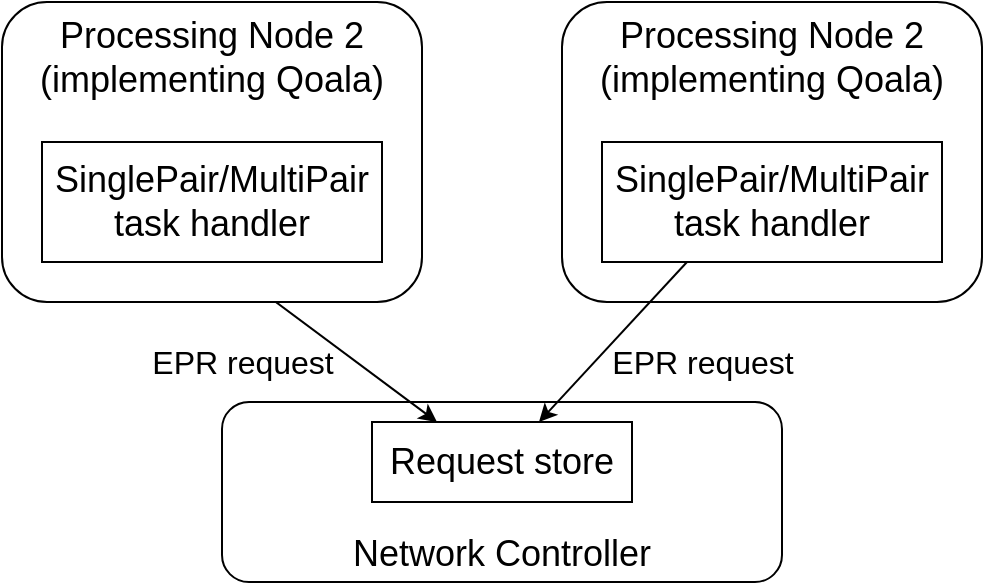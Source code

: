 <mxfile version="22.1.3" type="embed">
    <diagram id="p_pJn7svEYxFl72tqzCv" name="Page-1">
        <mxGraphModel dx="953" dy="335" grid="1" gridSize="10" guides="1" tooltips="1" connect="1" arrows="1" fold="1" page="1" pageScale="1" pageWidth="850" pageHeight="1100" math="0" shadow="0">
            <root>
                <mxCell id="0"/>
                <mxCell id="1" parent="0"/>
                <mxCell id="2" value="Network Controller" style="rounded=1;whiteSpace=wrap;html=1;verticalAlign=bottom;fontSize=18;" parent="1" vertex="1">
                    <mxGeometry x="340" y="360" width="280" height="90" as="geometry"/>
                </mxCell>
                <mxCell id="7" value="EPR request" style="edgeStyle=none;html=1;exitX=0.75;exitY=1;exitDx=0;exitDy=0;entryX=0.25;entryY=0;entryDx=0;entryDy=0;fontSize=16;labelBackgroundColor=none;" parent="1" target="25" edge="1">
                    <mxGeometry x="-0.435" y="-34" relative="1" as="geometry">
                        <mxPoint x="340" y="290" as="sourcePoint"/>
                        <mxPoint as="offset"/>
                    </mxGeometry>
                </mxCell>
                <mxCell id="23" value="Processing Node 2&lt;br style=&quot;font-size: 18px;&quot;&gt;(implementing Qoala)" style="rounded=1;whiteSpace=wrap;html=1;verticalAlign=top;fontSize=18;" parent="1" vertex="1">
                    <mxGeometry x="510" y="160" width="210" height="150" as="geometry"/>
                </mxCell>
                <mxCell id="24" value="SinglePair/MultiPair task handler" style="rounded=0;whiteSpace=wrap;html=1;fontSize=18;" parent="1" vertex="1">
                    <mxGeometry x="530" y="230" width="170" height="60" as="geometry"/>
                </mxCell>
                <mxCell id="25" value="Request store" style="rounded=0;whiteSpace=wrap;html=1;fontSize=18;" parent="1" vertex="1">
                    <mxGeometry x="415" y="370" width="130" height="40" as="geometry"/>
                </mxCell>
                <mxCell id="8" value="EPR request" style="edgeStyle=none;html=1;exitX=0.25;exitY=1;exitDx=0;exitDy=0;fontSize=16;labelBackgroundColor=none;" parent="1" source="24" target="25" edge="1">
                    <mxGeometry x="-0.42" y="39" relative="1" as="geometry">
                        <mxPoint x="590" y="255" as="sourcePoint"/>
                        <mxPoint as="offset"/>
                    </mxGeometry>
                </mxCell>
                <mxCell id="28" value="Processing Node 2&lt;br style=&quot;font-size: 18px;&quot;&gt;(implementing Qoala)" style="rounded=1;whiteSpace=wrap;html=1;verticalAlign=top;fontSize=18;" vertex="1" parent="1">
                    <mxGeometry x="230" y="160" width="210" height="150" as="geometry"/>
                </mxCell>
                <mxCell id="29" value="SinglePair/MultiPair task handler" style="rounded=0;whiteSpace=wrap;html=1;fontSize=18;" vertex="1" parent="1">
                    <mxGeometry x="250" y="230" width="170" height="60" as="geometry"/>
                </mxCell>
            </root>
        </mxGraphModel>
    </diagram>
</mxfile>